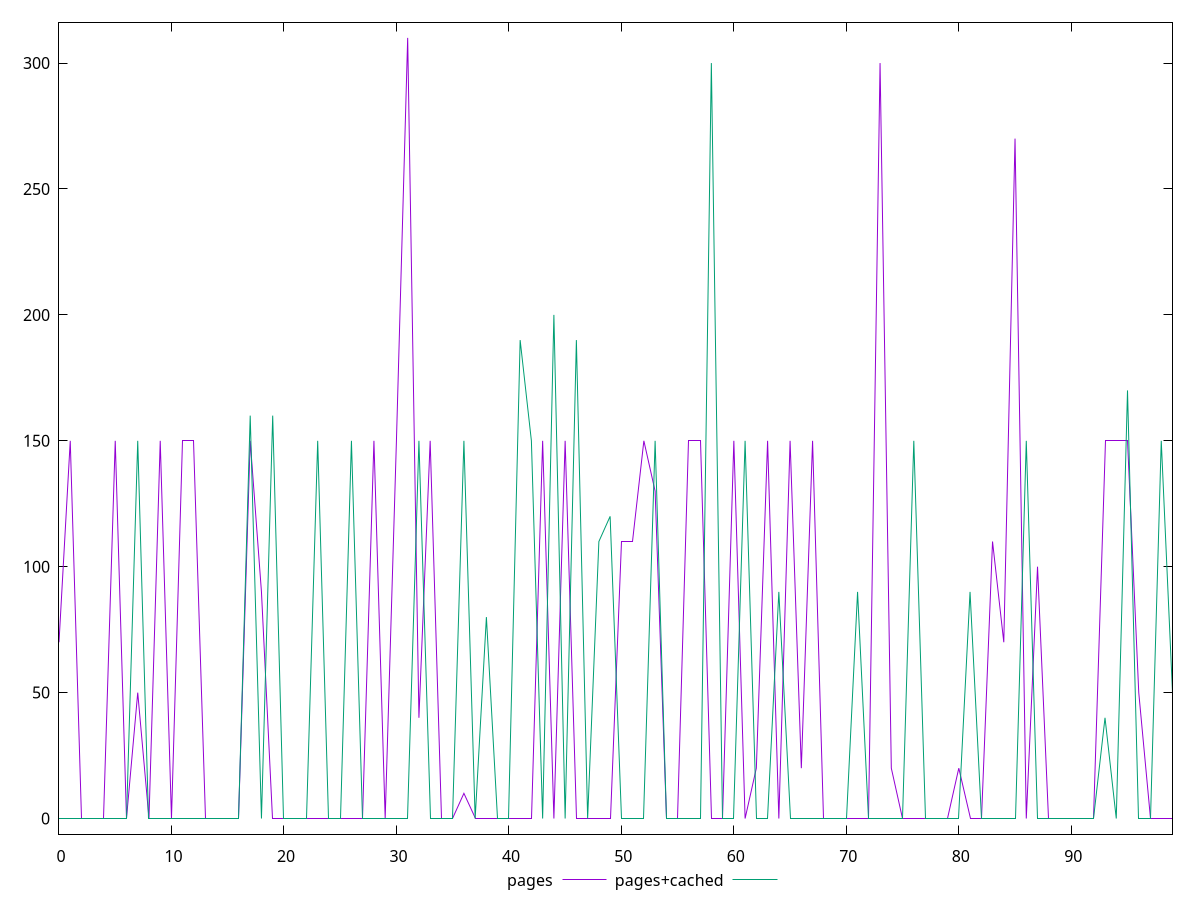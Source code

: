 reset

$pages <<EOF
0 70
1 150
2 0
3 0
4 0
5 150
6 0
7 50
8 0
9 150
10 0
11 150
12 150
13 0
14 0
15 0
16 0
17 150
18 90
19 0
20 0
21 0
22 0
23 0
24 0
25 0
26 0
27 0
28 150
29 0
30 150
31 310
32 40
33 150
34 0
35 0
36 10
37 0
38 0
39 0
40 0
41 0
42 0
43 150
44 0
45 150
46 0
47 0
48 0
49 0
50 110
51 110
52 150
53 130
54 0
55 0
56 150
57 150
58 0
59 0
60 150
61 0
62 20
63 150
64 0
65 150
66 20
67 150
68 0
69 0
70 0
71 0
72 0
73 300
74 20
75 0
76 0
77 0
78 0
79 0
80 20
81 0
82 0
83 110
84 70
85 270
86 0
87 100
88 0
89 0
90 0
91 0
92 0
93 150
94 150
95 150
96 50
97 0
98 0
99 0
EOF

$pagesCached <<EOF
0 0
1 0
2 0
3 0
4 0
5 0
6 0
7 150
8 0
9 0
10 0
11 0
12 0
13 0
14 0
15 0
16 0
17 160
18 0
19 160
20 0
21 0
22 0
23 150
24 0
25 0
26 150
27 0
28 0
29 0
30 0
31 0
32 150
33 0
34 0
35 0
36 150
37 0
38 80
39 0
40 0
41 190
42 150
43 0
44 200
45 0
46 190
47 0
48 110
49 120
50 0
51 0
52 0
53 150
54 0
55 0
56 0
57 0
58 300
59 0
60 0
61 150
62 0
63 0
64 90
65 0
66 0
67 0
68 0
69 0
70 0
71 90
72 0
73 0
74 0
75 0
76 150
77 0
78 0
79 0
80 0
81 90
82 0
83 0
84 0
85 0
86 150
87 0
88 0
89 0
90 0
91 0
92 0
93 40
94 0
95 170
96 0
97 0
98 150
99 50
EOF

set key outside below
set xrange [0:99]
set yrange [-6.2:316.2]
set trange [-6.2:316.2]
set terminal svg size 640, 520 enhanced background rgb 'white'
set output "report_00013_2021-02-09T12-04-24.940Z/unminified-javascript/comparison/line/0_vs_1.svg"

plot $pages title "pages" with line, \
     $pagesCached title "pages+cached" with line

reset

